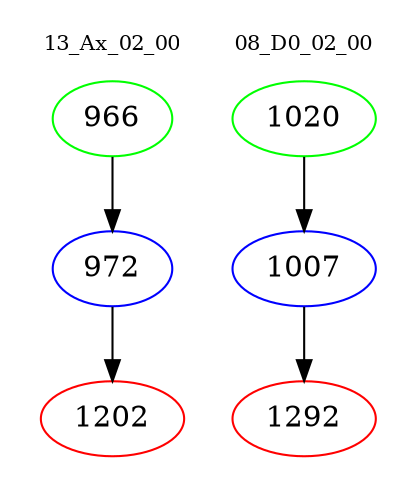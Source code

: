 digraph{
subgraph cluster_0 {
color = white
label = "13_Ax_02_00";
fontsize=10;
T0_966 [label="966", color="green"]
T0_966 -> T0_972 [color="black"]
T0_972 [label="972", color="blue"]
T0_972 -> T0_1202 [color="black"]
T0_1202 [label="1202", color="red"]
}
subgraph cluster_1 {
color = white
label = "08_D0_02_00";
fontsize=10;
T1_1020 [label="1020", color="green"]
T1_1020 -> T1_1007 [color="black"]
T1_1007 [label="1007", color="blue"]
T1_1007 -> T1_1292 [color="black"]
T1_1292 [label="1292", color="red"]
}
}
